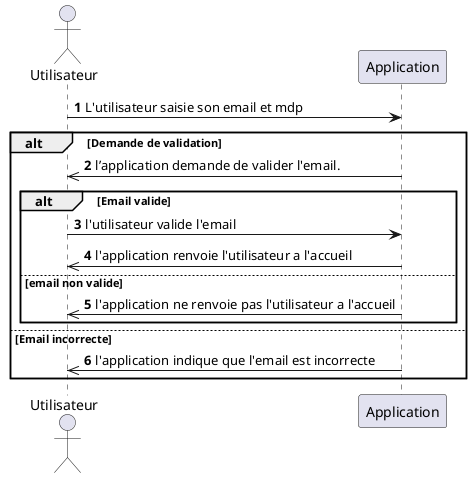 @startuml
Autonumber
Actor Utilisateur As U
Participant Application As A
U -> A : L'utilisateur saisie son email et mdp
Alt Demande de validation
A ->> U : l’application demande de valider l'email.
Alt Email valide
U -> A : l'utilisateur valide l'email
A ->> U : l'application renvoie l'utilisateur a l'accueil
Else email non valide
A ->> U : l'application ne renvoie pas l'utilisateur a l'accueil
end
Else Email incorrecte
A ->> U : l'application indique que l'email est incorrecte
end
@enduml